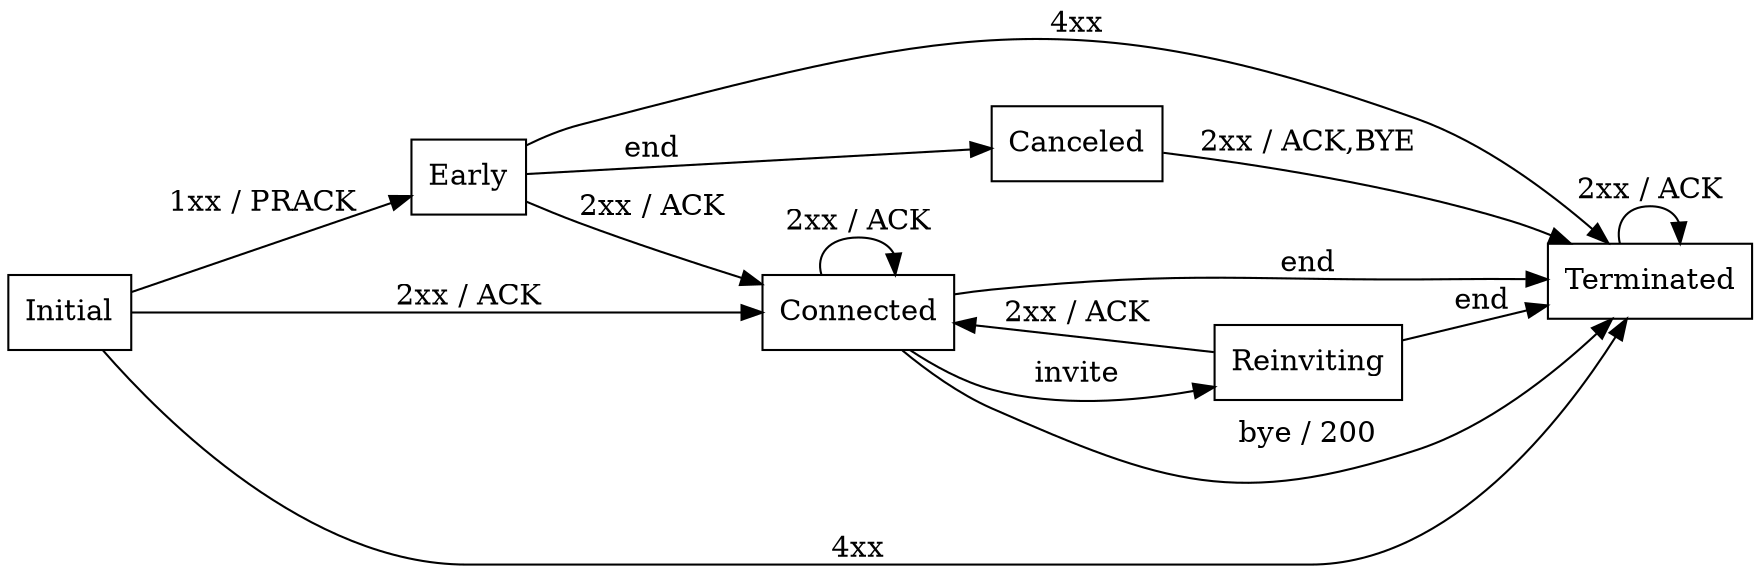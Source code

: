 digraph UAC {
        rankdir=LR;
        node [shape = box]; 
        Initial -> Early [ label = "1xx / PRACK" ];
        Initial -> Connected [ label = "2xx / ACK" ];
        Initial -> Terminated [ label = "4xx" ];
        Early -> Canceled [ label = "end" ];
        Early -> Connected [ label = "2xx / ACK" ];
        Early -> Terminated [ label = "4xx" ];
        Connected -> Connected [label = "2xx / ACK" ];
        Connected -> Reinviting [label = "invite"];
        Connected -> Terminated [label = "end" ];
        Connected -> Terminated [label = "bye / 200" ];
        Canceled -> Terminated [label = "2xx / ACK,BYE" ];
        Reinviting -> Connected [label = "2xx / ACK" ];
        Reinviting -> Terminated [label = "end" ];
        Terminated -> Terminated [label = "2xx / ACK" ];
}
